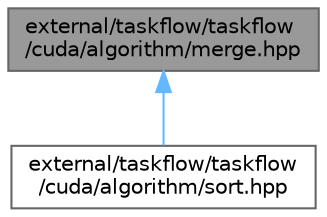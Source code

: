 digraph "external/taskflow/taskflow/cuda/algorithm/merge.hpp"
{
 // LATEX_PDF_SIZE
  bgcolor="transparent";
  edge [fontname=Helvetica,fontsize=10,labelfontname=Helvetica,labelfontsize=10];
  node [fontname=Helvetica,fontsize=10,shape=box,height=0.2,width=0.4];
  Node1 [id="Node000001",label="external/taskflow/taskflow\l/cuda/algorithm/merge.hpp",height=0.2,width=0.4,color="gray40", fillcolor="grey60", style="filled", fontcolor="black",tooltip="CUDA merge algorithm include file"];
  Node1 -> Node2 [id="edge1_Node000001_Node000002",dir="back",color="steelblue1",style="solid",tooltip=" "];
  Node2 [id="Node000002",label="external/taskflow/taskflow\l/cuda/algorithm/sort.hpp",height=0.2,width=0.4,color="grey40", fillcolor="white", style="filled",URL="$taskflow_2cuda_2algorithm_2sort_8hpp.html",tooltip="CUDA sort algorithm include file"];
}
